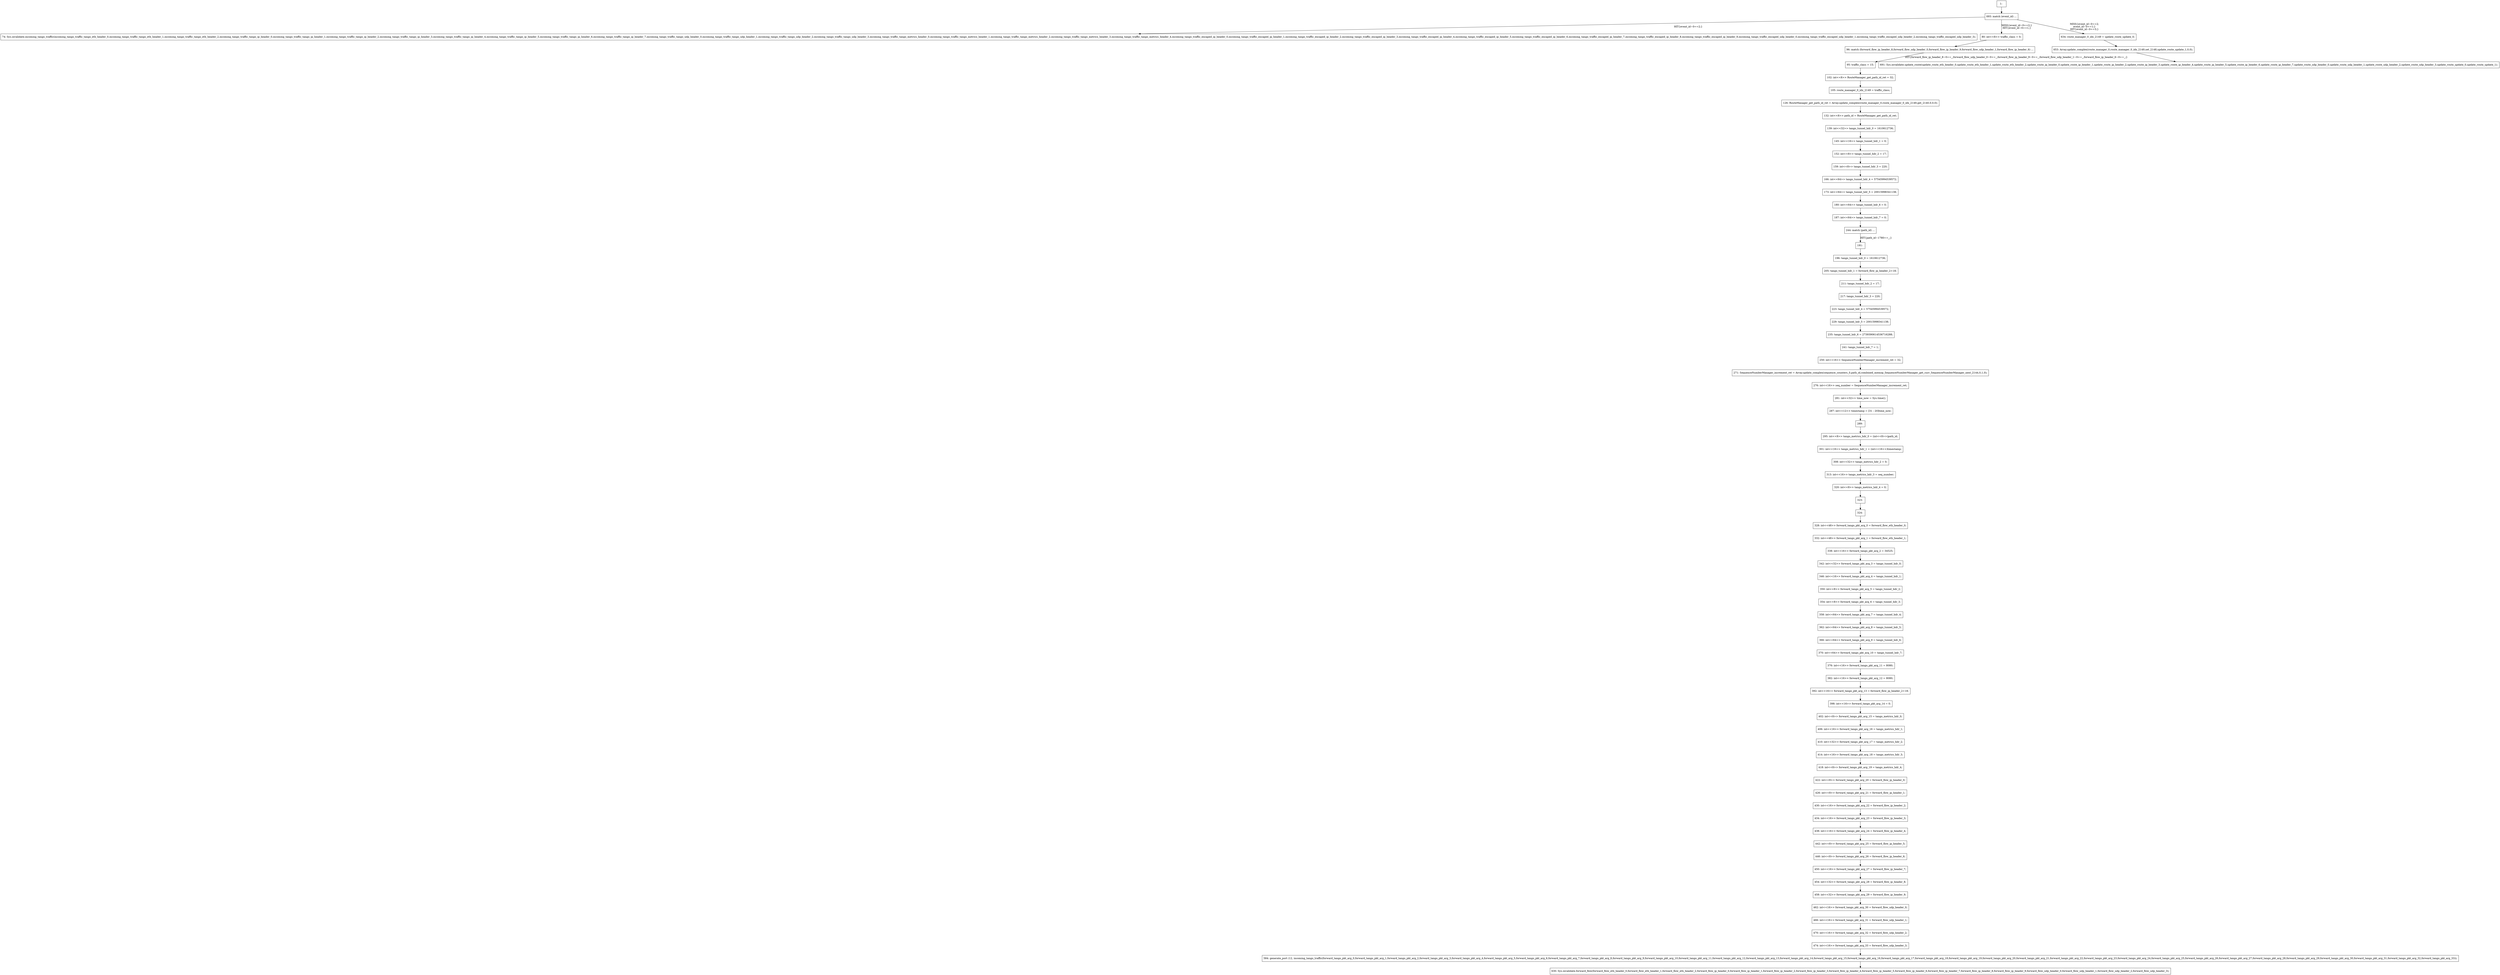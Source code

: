 digraph G {
  "1: " [shape=box, ];
  "74: Sys.invalidate.incoming_tango_traffic(incoming_tango_traffic_tango_eth_header_0,incoming_tango_traffic_tango_eth_header_1,incoming_tango_traffic_tango_eth_header_2,incoming_tango_traffic_tango_ip_header_0,incoming_tango_traffic_tango_ip_header_1,incoming_tango_traffic_tango_ip_header_2,incoming_tango_traffic_tango_ip_header_3,incoming_tango_traffic_tango_ip_header_4,incoming_tango_traffic_tango_ip_header_5,incoming_tango_traffic_tango_ip_header_6,incoming_tango_traffic_tango_ip_header_7,incoming_tango_traffic_tango_udp_header_0,incoming_tango_traffic_tango_udp_header_1,incoming_tango_traffic_tango_udp_header_2,incoming_tango_traffic_tango_udp_header_3,incoming_tango_traffic_tango_metrics_header_0,incoming_tango_traffic_tango_metrics_header_1,incoming_tango_traffic_tango_metrics_header_2,incoming_tango_traffic_tango_metrics_header_3,incoming_tango_traffic_tango_metrics_header_4,incoming_tango_traffic_encaped_ip_header_0,incoming_tango_traffic_encaped_ip_header_1,incoming_tango_traffic_encaped_ip_header_2,incoming_tango_traffic_encaped_ip_header_3,incoming_tango_traffic_encaped_ip_header_4,incoming_tango_traffic_encaped_ip_header_5,incoming_tango_traffic_encaped_ip_header_6,incoming_tango_traffic_encaped_ip_header_7,incoming_tango_traffic_encaped_ip_header_8,incoming_tango_traffic_encaped_ip_header_9,incoming_tango_traffic_encaped_udp_header_0,incoming_tango_traffic_encaped_udp_header_1,incoming_tango_traffic_encaped_udp_header_2,incoming_tango_traffic_encaped_udp_header_3);" [
  shape=box, ];
  "80: int<<8>> traffic_class = 0;" [shape=box, ];
  "95: traffic_class = 15;" [shape=box, ];
  "96: match (forward_flow_ip_header_8,forward_flow_udp_header_0,forward_flow_ip_header_9,forward_flow_udp_header_1,forward_flow_ip_header_6) ...
" [
  shape=box, ];
  "102: int<<8>> RouteManager_get_path_id_ret = 32;" [shape=box, ];
  "105: route_manager_0_idx_2149 = traffic_class;" [shape=box, ];
  "126: RouteManager_get_path_id_ret = Array.update_complex(route_manager_0,route_manager_0_idx_2149,get_2140,0,0,0);" [
  shape=box, ];
  "132: int<<8>> path_id = RouteManager_get_path_id_ret;" [shape=box, ];
  "139: int<<32>> tango_tunnel_hdr_0 = 1610612736;" [shape=box, ];
  "145: int<<16>> tango_tunnel_hdr_1 = 0;" [shape=box, ];
  "152: int<<8>> tango_tunnel_hdr_2 = 17;" [shape=box, ];
  "159: int<<8>> tango_tunnel_hdr_3 = 220;" [shape=box, ];
  "166: int<<64>> tango_tunnel_hdr_4 = 57545994539572;" [shape=box, ];
  "173: int<<64>> tango_tunnel_hdr_5 = 20015998341138;" [shape=box, ];
  "180: int<<64>> tango_tunnel_hdr_6 = 0;" [shape=box, ];
  "187: int<<64>> tango_tunnel_hdr_7 = 0;" [shape=box, ];
  "191: " [shape=box, ];
  "196: tango_tunnel_hdr_0 = 1610612736;" [shape=box, ];
  "205: tango_tunnel_hdr_1 = forward_flow_ip_header_2+18;" [shape=box, ];
  "211: tango_tunnel_hdr_2 = 17;" [shape=box, ];
  "217: tango_tunnel_hdr_3 = 220;" [shape=box, ];
  "223: tango_tunnel_hdr_4 = 57545994539572;" [shape=box, ];
  "229: tango_tunnel_hdr_5 = 20015998341138;" [shape=box, ];
  "235: tango_tunnel_hdr_6 = 2739390614536716288;" [shape=box, ];
  "241: tango_tunnel_hdr_7 = 1;" [shape=box, ];
  "244: match (path_id) ...
" [shape=box, ];
  "250: int<<16>> SequenceNumberManager_increment_ret = 32;" [shape=box, ];
  "271: SequenceNumberManager_increment_ret = Array.update_complex(sequence_counters_0,path_id,combined_memop_SequenceNumberManager_get_curr_SequenceNumberManager_next_2144,0,1,0);" [
  shape=box, ];
  "276: int<<16>> seq_number = SequenceNumberManager_increment_ret;" [
  shape=box, ];
  "281: int<<32>> time_now = Sys.time();" [shape=box, ];
  "287: int<<12>> timestamp = [31 : 20]time_now;" [shape=box, ];
  "289: " [shape=box, ];
  "295: int<<8>> tango_metrics_hdr_0 = (int<<8>>)path_id;" [shape=box, ];
  "301: int<<16>> tango_metrics_hdr_1 = (int<<16>>)timestamp;" [shape=box, ];
  "308: int<<32>> tango_metrics_hdr_2 = 0;" [shape=box, ];
  "313: int<<16>> tango_metrics_hdr_3 = seq_number;" [shape=box, ];
  "320: int<<8>> tango_metrics_hdr_4 = 0;" [shape=box, ];
  "323: " [shape=box, ];
  "324: " [shape=box, ];
  "328: int<<48>> forward_tango_pkt_arg_0 = forward_flow_eth_header_0;" [
  shape=box, ];
  "332: int<<48>> forward_tango_pkt_arg_1 = forward_flow_eth_header_1;" [
  shape=box, ];
  "338: int<<16>> forward_tango_pkt_arg_2 = 34525;" [shape=box, ];
  "342: int<<32>> forward_tango_pkt_arg_3 = tango_tunnel_hdr_0;" [shape=box, ];
  "346: int<<16>> forward_tango_pkt_arg_4 = tango_tunnel_hdr_1;" [shape=box, ];
  "350: int<<8>> forward_tango_pkt_arg_5 = tango_tunnel_hdr_2;" [shape=box, ];
  "354: int<<8>> forward_tango_pkt_arg_6 = tango_tunnel_hdr_3;" [shape=box, ];
  "358: int<<64>> forward_tango_pkt_arg_7 = tango_tunnel_hdr_4;" [shape=box, ];
  "362: int<<64>> forward_tango_pkt_arg_8 = tango_tunnel_hdr_5;" [shape=box, ];
  "366: int<<64>> forward_tango_pkt_arg_9 = tango_tunnel_hdr_6;" [shape=box, ];
  "370: int<<64>> forward_tango_pkt_arg_10 = tango_tunnel_hdr_7;" [shape=box, ];
  "376: int<<16>> forward_tango_pkt_arg_11 = 8080;" [shape=box, ];
  "382: int<<16>> forward_tango_pkt_arg_12 = 8080;" [shape=box, ];
  "392: int<<16>> forward_tango_pkt_arg_13 = forward_flow_ip_header_2+18;" [
  shape=box, ];
  "398: int<<16>> forward_tango_pkt_arg_14 = 0;" [shape=box, ];
  "402: int<<8>> forward_tango_pkt_arg_15 = tango_metrics_hdr_0;" [shape=box, ];
  "406: int<<16>> forward_tango_pkt_arg_16 = tango_metrics_hdr_1;" [shape=box,
                                                                    ];
  "410: int<<32>> forward_tango_pkt_arg_17 = tango_metrics_hdr_2;" [shape=box,
                                                                    ];
  "414: int<<16>> forward_tango_pkt_arg_18 = tango_metrics_hdr_3;" [shape=box,
                                                                    ];
  "418: int<<8>> forward_tango_pkt_arg_19 = tango_metrics_hdr_4;" [shape=box, ];
  "422: int<<8>> forward_tango_pkt_arg_20 = forward_flow_ip_header_0;" [
  shape=box, ];
  "426: int<<8>> forward_tango_pkt_arg_21 = forward_flow_ip_header_1;" [
  shape=box, ];
  "430: int<<16>> forward_tango_pkt_arg_22 = forward_flow_ip_header_2;" [
  shape=box, ];
  "434: int<<16>> forward_tango_pkt_arg_23 = forward_flow_ip_header_3;" [
  shape=box, ];
  "438: int<<16>> forward_tango_pkt_arg_24 = forward_flow_ip_header_4;" [
  shape=box, ];
  "442: int<<8>> forward_tango_pkt_arg_25 = forward_flow_ip_header_5;" [
  shape=box, ];
  "446: int<<8>> forward_tango_pkt_arg_26 = forward_flow_ip_header_6;" [
  shape=box, ];
  "450: int<<16>> forward_tango_pkt_arg_27 = forward_flow_ip_header_7;" [
  shape=box, ];
  "454: int<<32>> forward_tango_pkt_arg_28 = forward_flow_ip_header_8;" [
  shape=box, ];
  "458: int<<32>> forward_tango_pkt_arg_29 = forward_flow_ip_header_9;" [
  shape=box, ];
  "462: int<<16>> forward_tango_pkt_arg_30 = forward_flow_udp_header_0;" [
  shape=box, ];
  "466: int<<16>> forward_tango_pkt_arg_31 = forward_flow_udp_header_1;" [
  shape=box, ];
  "470: int<<16>> forward_tango_pkt_arg_32 = forward_flow_udp_header_2;" [
  shape=box, ];
  "474: int<<16>> forward_tango_pkt_arg_33 = forward_flow_udp_header_3;" [
  shape=box, ];
  "584: generate_port (12, incoming_tango_traffic(forward_tango_pkt_arg_0,forward_tango_pkt_arg_1,forward_tango_pkt_arg_2,forward_tango_pkt_arg_3,forward_tango_pkt_arg_4,forward_tango_pkt_arg_5,forward_tango_pkt_arg_6,forward_tango_pkt_arg_7,forward_tango_pkt_arg_8,forward_tango_pkt_arg_9,forward_tango_pkt_arg_10,forward_tango_pkt_arg_11,forward_tango_pkt_arg_12,forward_tango_pkt_arg_13,forward_tango_pkt_arg_14,forward_tango_pkt_arg_15,forward_tango_pkt_arg_16,forward_tango_pkt_arg_17,forward_tango_pkt_arg_18,forward_tango_pkt_arg_19,forward_tango_pkt_arg_20,forward_tango_pkt_arg_21,forward_tango_pkt_arg_22,forward_tango_pkt_arg_23,forward_tango_pkt_arg_24,forward_tango_pkt_arg_25,forward_tango_pkt_arg_26,forward_tango_pkt_arg_27,forward_tango_pkt_arg_28,forward_tango_pkt_arg_29,forward_tango_pkt_arg_30,forward_tango_pkt_arg_31,forward_tango_pkt_arg_32,forward_tango_pkt_arg_33));" [
  shape=box, ];
  "630: Sys.invalidate.forward_flow(forward_flow_eth_header_0,forward_flow_eth_header_1,forward_flow_eth_header_2,forward_flow_ip_header_0,forward_flow_ip_header_1,forward_flow_ip_header_2,forward_flow_ip_header_3,forward_flow_ip_header_4,forward_flow_ip_header_5,forward_flow_ip_header_6,forward_flow_ip_header_7,forward_flow_ip_header_8,forward_flow_ip_header_9,forward_flow_udp_header_0,forward_flow_udp_header_1,forward_flow_udp_header_2,forward_flow_udp_header_3);" [
  shape=box, ];
  "634: route_manager_0_idx_2149 = update_route_update_0;" [shape=box, ];
  "653: Array.update_complex(route_manager_0,route_manager_0_idx_2149,set_2148,update_route_update_1,0,0);" [
  shape=box, ];
  "691: Sys.invalidate.update_route(update_route_eth_header_0,update_route_eth_header_1,update_route_eth_header_2,update_route_ip_header_0,update_route_ip_header_1,update_route_ip_header_2,update_route_ip_header_3,update_route_ip_header_4,update_route_ip_header_5,update_route_ip_header_6,update_route_ip_header_7,update_route_udp_header_0,update_route_udp_header_1,update_route_udp_header_2,update_route_udp_header_3,update_route_update_0,update_route_update_1);" [
  shape=box, ];
  "693: match (event_id) ...
" [shape=box, ];
  
  
  "1: " -> "693: match (event_id) ...
" [label="", ];
  "80: int<<8>> traffic_class = 0;" -> "96: match (forward_flow_ip_header_8,forward_flow_udp_header_0,forward_flow_ip_header_9,forward_flow_udp_header_1,forward_flow_ip_header_6) ...
" [
  label="", ];
  "95: traffic_class = 15;" -> "102: int<<8>> RouteManager_get_path_id_ret = 32;" [
  label="", ];
  "96: match (forward_flow_ip_header_8,forward_flow_udp_header_0,forward_flow_ip_header_9,forward_flow_udp_header_1,forward_flow_ip_header_6) ...
" -> "95: traffic_class = 15;" [
  label="HIT{forward_flow_ip_header_8~0==_,forward_flow_udp_header_0~0==_,forward_flow_ip_header_9~0==_,forward_flow_udp_header_1~0==_,forward_flow_ip_header_6~0==_;}",
  ];
  "102: int<<8>> RouteManager_get_path_id_ret = 32;" -> "105: route_manager_0_idx_2149 = traffic_class;" [
  label="", ];
  "105: route_manager_0_idx_2149 = traffic_class;" -> "126: RouteManager_get_path_id_ret = Array.update_complex(route_manager_0,route_manager_0_idx_2149,get_2140,0,0,0);" [
  label="", ];
  "126: RouteManager_get_path_id_ret = Array.update_complex(route_manager_0,route_manager_0_idx_2149,get_2140,0,0,0);" -> "132: int<<8>> path_id = RouteManager_get_path_id_ret;" [
  label="", ];
  "132: int<<8>> path_id = RouteManager_get_path_id_ret;" -> "139: int<<32>> tango_tunnel_hdr_0 = 1610612736;" [
  label="", ];
  "139: int<<32>> tango_tunnel_hdr_0 = 1610612736;" -> "145: int<<16>> tango_tunnel_hdr_1 = 0;" [
  label="", ];
  "145: int<<16>> tango_tunnel_hdr_1 = 0;" -> "152: int<<8>> tango_tunnel_hdr_2 = 17;" [
  label="", ];
  "152: int<<8>> tango_tunnel_hdr_2 = 17;" -> "159: int<<8>> tango_tunnel_hdr_3 = 220;" [
  label="", ];
  "159: int<<8>> tango_tunnel_hdr_3 = 220;" -> "166: int<<64>> tango_tunnel_hdr_4 = 57545994539572;" [
  label="", ];
  "166: int<<64>> tango_tunnel_hdr_4 = 57545994539572;" -> "173: int<<64>> tango_tunnel_hdr_5 = 20015998341138;" [
  label="", ];
  "173: int<<64>> tango_tunnel_hdr_5 = 20015998341138;" -> "180: int<<64>> tango_tunnel_hdr_6 = 0;" [
  label="", ];
  "180: int<<64>> tango_tunnel_hdr_6 = 0;" -> "187: int<<64>> tango_tunnel_hdr_7 = 0;" [
  label="", ];
  "187: int<<64>> tango_tunnel_hdr_7 = 0;" -> "244: match (path_id) ...
" [
  label="", ];
  "191: " -> "196: tango_tunnel_hdr_0 = 1610612736;" [label="", ];
  "196: tango_tunnel_hdr_0 = 1610612736;" -> "205: tango_tunnel_hdr_1 = forward_flow_ip_header_2+18;" [
  label="", ];
  "205: tango_tunnel_hdr_1 = forward_flow_ip_header_2+18;" -> "211: tango_tunnel_hdr_2 = 17;" [
  label="", ];
  "211: tango_tunnel_hdr_2 = 17;" -> "217: tango_tunnel_hdr_3 = 220;" [
  label="", ];
  "217: tango_tunnel_hdr_3 = 220;" -> "223: tango_tunnel_hdr_4 = 57545994539572;" [
  label="", ];
  "223: tango_tunnel_hdr_4 = 57545994539572;" -> "229: tango_tunnel_hdr_5 = 20015998341138;" [
  label="", ];
  "229: tango_tunnel_hdr_5 = 20015998341138;" -> "235: tango_tunnel_hdr_6 = 2739390614536716288;" [
  label="", ];
  "235: tango_tunnel_hdr_6 = 2739390614536716288;" -> "241: tango_tunnel_hdr_7 = 1;" [
  label="", ];
  "241: tango_tunnel_hdr_7 = 1;" -> "250: int<<16>> SequenceNumberManager_increment_ret = 32;" [
  label="", ];
  "244: match (path_id) ...
" -> "191: " [label="HIT{path_id~1780==_;}", ];
  "250: int<<16>> SequenceNumberManager_increment_ret = 32;" -> "271: SequenceNumberManager_increment_ret = Array.update_complex(sequence_counters_0,path_id,combined_memop_SequenceNumberManager_get_curr_SequenceNumberManager_next_2144,0,1,0);" [
  label="", ];
  "271: SequenceNumberManager_increment_ret = Array.update_complex(sequence_counters_0,path_id,combined_memop_SequenceNumberManager_get_curr_SequenceNumberManager_next_2144,0,1,0);" -> "276: int<<16>> seq_number = SequenceNumberManager_increment_ret;" [
  label="", ];
  "276: int<<16>> seq_number = SequenceNumberManager_increment_ret;" -> "281: int<<32>> time_now = Sys.time();" [
  label="", ];
  "281: int<<32>> time_now = Sys.time();" -> "287: int<<12>> timestamp = [31 : 20]time_now;" [
  label="", ];
  "287: int<<12>> timestamp = [31 : 20]time_now;" -> "289: " [label="", ];
  "289: " -> "295: int<<8>> tango_metrics_hdr_0 = (int<<8>>)path_id;" [
  label="", ];
  "295: int<<8>> tango_metrics_hdr_0 = (int<<8>>)path_id;" -> "301: int<<16>> tango_metrics_hdr_1 = (int<<16>>)timestamp;" [
  label="", ];
  "301: int<<16>> tango_metrics_hdr_1 = (int<<16>>)timestamp;" -> "308: int<<32>> tango_metrics_hdr_2 = 0;" [
  label="", ];
  "308: int<<32>> tango_metrics_hdr_2 = 0;" -> "313: int<<16>> tango_metrics_hdr_3 = seq_number;" [
  label="", ];
  "313: int<<16>> tango_metrics_hdr_3 = seq_number;" -> "320: int<<8>> tango_metrics_hdr_4 = 0;" [
  label="", ];
  "320: int<<8>> tango_metrics_hdr_4 = 0;" -> "323: " [label="", ];
  "323: " -> "324: " [label="", ];
  "324: " -> "328: int<<48>> forward_tango_pkt_arg_0 = forward_flow_eth_header_0;" [
  label="", ];
  "328: int<<48>> forward_tango_pkt_arg_0 = forward_flow_eth_header_0;" -> "332: int<<48>> forward_tango_pkt_arg_1 = forward_flow_eth_header_1;" [
  label="", ];
  "332: int<<48>> forward_tango_pkt_arg_1 = forward_flow_eth_header_1;" -> "338: int<<16>> forward_tango_pkt_arg_2 = 34525;" [
  label="", ];
  "338: int<<16>> forward_tango_pkt_arg_2 = 34525;" -> "342: int<<32>> forward_tango_pkt_arg_3 = tango_tunnel_hdr_0;" [
  label="", ];
  "342: int<<32>> forward_tango_pkt_arg_3 = tango_tunnel_hdr_0;" -> "346: int<<16>> forward_tango_pkt_arg_4 = tango_tunnel_hdr_1;" [
  label="", ];
  "346: int<<16>> forward_tango_pkt_arg_4 = tango_tunnel_hdr_1;" -> "350: int<<8>> forward_tango_pkt_arg_5 = tango_tunnel_hdr_2;" [
  label="", ];
  "350: int<<8>> forward_tango_pkt_arg_5 = tango_tunnel_hdr_2;" -> "354: int<<8>> forward_tango_pkt_arg_6 = tango_tunnel_hdr_3;" [
  label="", ];
  "354: int<<8>> forward_tango_pkt_arg_6 = tango_tunnel_hdr_3;" -> "358: int<<64>> forward_tango_pkt_arg_7 = tango_tunnel_hdr_4;" [
  label="", ];
  "358: int<<64>> forward_tango_pkt_arg_7 = tango_tunnel_hdr_4;" -> "362: int<<64>> forward_tango_pkt_arg_8 = tango_tunnel_hdr_5;" [
  label="", ];
  "362: int<<64>> forward_tango_pkt_arg_8 = tango_tunnel_hdr_5;" -> "366: int<<64>> forward_tango_pkt_arg_9 = tango_tunnel_hdr_6;" [
  label="", ];
  "366: int<<64>> forward_tango_pkt_arg_9 = tango_tunnel_hdr_6;" -> "370: int<<64>> forward_tango_pkt_arg_10 = tango_tunnel_hdr_7;" [
  label="", ];
  "370: int<<64>> forward_tango_pkt_arg_10 = tango_tunnel_hdr_7;" -> "376: int<<16>> forward_tango_pkt_arg_11 = 8080;" [
  label="", ];
  "376: int<<16>> forward_tango_pkt_arg_11 = 8080;" -> "382: int<<16>> forward_tango_pkt_arg_12 = 8080;" [
  label="", ];
  "382: int<<16>> forward_tango_pkt_arg_12 = 8080;" -> "392: int<<16>> forward_tango_pkt_arg_13 = forward_flow_ip_header_2+18;" [
  label="", ];
  "392: int<<16>> forward_tango_pkt_arg_13 = forward_flow_ip_header_2+18;" -> "398: int<<16>> forward_tango_pkt_arg_14 = 0;" [
  label="", ];
  "398: int<<16>> forward_tango_pkt_arg_14 = 0;" -> "402: int<<8>> forward_tango_pkt_arg_15 = tango_metrics_hdr_0;" [
  label="", ];
  "402: int<<8>> forward_tango_pkt_arg_15 = tango_metrics_hdr_0;" -> "406: int<<16>> forward_tango_pkt_arg_16 = tango_metrics_hdr_1;" [
  label="", ];
  "406: int<<16>> forward_tango_pkt_arg_16 = tango_metrics_hdr_1;" -> "410: int<<32>> forward_tango_pkt_arg_17 = tango_metrics_hdr_2;" [
  label="", ];
  "410: int<<32>> forward_tango_pkt_arg_17 = tango_metrics_hdr_2;" -> "414: int<<16>> forward_tango_pkt_arg_18 = tango_metrics_hdr_3;" [
  label="", ];
  "414: int<<16>> forward_tango_pkt_arg_18 = tango_metrics_hdr_3;" -> "418: int<<8>> forward_tango_pkt_arg_19 = tango_metrics_hdr_4;" [
  label="", ];
  "418: int<<8>> forward_tango_pkt_arg_19 = tango_metrics_hdr_4;" -> "422: int<<8>> forward_tango_pkt_arg_20 = forward_flow_ip_header_0;" [
  label="", ];
  "422: int<<8>> forward_tango_pkt_arg_20 = forward_flow_ip_header_0;" -> "426: int<<8>> forward_tango_pkt_arg_21 = forward_flow_ip_header_1;" [
  label="", ];
  "426: int<<8>> forward_tango_pkt_arg_21 = forward_flow_ip_header_1;" -> "430: int<<16>> forward_tango_pkt_arg_22 = forward_flow_ip_header_2;" [
  label="", ];
  "430: int<<16>> forward_tango_pkt_arg_22 = forward_flow_ip_header_2;" -> "434: int<<16>> forward_tango_pkt_arg_23 = forward_flow_ip_header_3;" [
  label="", ];
  "434: int<<16>> forward_tango_pkt_arg_23 = forward_flow_ip_header_3;" -> "438: int<<16>> forward_tango_pkt_arg_24 = forward_flow_ip_header_4;" [
  label="", ];
  "438: int<<16>> forward_tango_pkt_arg_24 = forward_flow_ip_header_4;" -> "442: int<<8>> forward_tango_pkt_arg_25 = forward_flow_ip_header_5;" [
  label="", ];
  "442: int<<8>> forward_tango_pkt_arg_25 = forward_flow_ip_header_5;" -> "446: int<<8>> forward_tango_pkt_arg_26 = forward_flow_ip_header_6;" [
  label="", ];
  "446: int<<8>> forward_tango_pkt_arg_26 = forward_flow_ip_header_6;" -> "450: int<<16>> forward_tango_pkt_arg_27 = forward_flow_ip_header_7;" [
  label="", ];
  "450: int<<16>> forward_tango_pkt_arg_27 = forward_flow_ip_header_7;" -> "454: int<<32>> forward_tango_pkt_arg_28 = forward_flow_ip_header_8;" [
  label="", ];
  "454: int<<32>> forward_tango_pkt_arg_28 = forward_flow_ip_header_8;" -> "458: int<<32>> forward_tango_pkt_arg_29 = forward_flow_ip_header_9;" [
  label="", ];
  "458: int<<32>> forward_tango_pkt_arg_29 = forward_flow_ip_header_9;" -> "462: int<<16>> forward_tango_pkt_arg_30 = forward_flow_udp_header_0;" [
  label="", ];
  "462: int<<16>> forward_tango_pkt_arg_30 = forward_flow_udp_header_0;" -> "466: int<<16>> forward_tango_pkt_arg_31 = forward_flow_udp_header_1;" [
  label="", ];
  "466: int<<16>> forward_tango_pkt_arg_31 = forward_flow_udp_header_1;" -> "470: int<<16>> forward_tango_pkt_arg_32 = forward_flow_udp_header_2;" [
  label="", ];
  "470: int<<16>> forward_tango_pkt_arg_32 = forward_flow_udp_header_2;" -> "474: int<<16>> forward_tango_pkt_arg_33 = forward_flow_udp_header_3;" [
  label="", ];
  "474: int<<16>> forward_tango_pkt_arg_33 = forward_flow_udp_header_3;" -> "584: generate_port (12, incoming_tango_traffic(forward_tango_pkt_arg_0,forward_tango_pkt_arg_1,forward_tango_pkt_arg_2,forward_tango_pkt_arg_3,forward_tango_pkt_arg_4,forward_tango_pkt_arg_5,forward_tango_pkt_arg_6,forward_tango_pkt_arg_7,forward_tango_pkt_arg_8,forward_tango_pkt_arg_9,forward_tango_pkt_arg_10,forward_tango_pkt_arg_11,forward_tango_pkt_arg_12,forward_tango_pkt_arg_13,forward_tango_pkt_arg_14,forward_tango_pkt_arg_15,forward_tango_pkt_arg_16,forward_tango_pkt_arg_17,forward_tango_pkt_arg_18,forward_tango_pkt_arg_19,forward_tango_pkt_arg_20,forward_tango_pkt_arg_21,forward_tango_pkt_arg_22,forward_tango_pkt_arg_23,forward_tango_pkt_arg_24,forward_tango_pkt_arg_25,forward_tango_pkt_arg_26,forward_tango_pkt_arg_27,forward_tango_pkt_arg_28,forward_tango_pkt_arg_29,forward_tango_pkt_arg_30,forward_tango_pkt_arg_31,forward_tango_pkt_arg_32,forward_tango_pkt_arg_33));" [
  label="", ];
  "584: generate_port (12, incoming_tango_traffic(forward_tango_pkt_arg_0,forward_tango_pkt_arg_1,forward_tango_pkt_arg_2,forward_tango_pkt_arg_3,forward_tango_pkt_arg_4,forward_tango_pkt_arg_5,forward_tango_pkt_arg_6,forward_tango_pkt_arg_7,forward_tango_pkt_arg_8,forward_tango_pkt_arg_9,forward_tango_pkt_arg_10,forward_tango_pkt_arg_11,forward_tango_pkt_arg_12,forward_tango_pkt_arg_13,forward_tango_pkt_arg_14,forward_tango_pkt_arg_15,forward_tango_pkt_arg_16,forward_tango_pkt_arg_17,forward_tango_pkt_arg_18,forward_tango_pkt_arg_19,forward_tango_pkt_arg_20,forward_tango_pkt_arg_21,forward_tango_pkt_arg_22,forward_tango_pkt_arg_23,forward_tango_pkt_arg_24,forward_tango_pkt_arg_25,forward_tango_pkt_arg_26,forward_tango_pkt_arg_27,forward_tango_pkt_arg_28,forward_tango_pkt_arg_29,forward_tango_pkt_arg_30,forward_tango_pkt_arg_31,forward_tango_pkt_arg_32,forward_tango_pkt_arg_33));" -> "630: Sys.invalidate.forward_flow(forward_flow_eth_header_0,forward_flow_eth_header_1,forward_flow_eth_header_2,forward_flow_ip_header_0,forward_flow_ip_header_1,forward_flow_ip_header_2,forward_flow_ip_header_3,forward_flow_ip_header_4,forward_flow_ip_header_5,forward_flow_ip_header_6,forward_flow_ip_header_7,forward_flow_ip_header_8,forward_flow_ip_header_9,forward_flow_udp_header_0,forward_flow_udp_header_1,forward_flow_udp_header_2,forward_flow_udp_header_3);" [
  label="", ];
  "634: route_manager_0_idx_2149 = update_route_update_0;" -> "653: Array.update_complex(route_manager_0,route_manager_0_idx_2149,set_2148,update_route_update_1,0,0);" [
  label="", ];
  "653: Array.update_complex(route_manager_0,route_manager_0_idx_2149,set_2148,update_route_update_1,0,0);" -> "691: Sys.invalidate.update_route(update_route_eth_header_0,update_route_eth_header_1,update_route_eth_header_2,update_route_ip_header_0,update_route_ip_header_1,update_route_ip_header_2,update_route_ip_header_3,update_route_ip_header_4,update_route_ip_header_5,update_route_ip_header_6,update_route_ip_header_7,update_route_udp_header_0,update_route_udp_header_1,update_route_udp_header_2,update_route_udp_header_3,update_route_update_0,update_route_update_1);" [
  label="", ];
  "693: match (event_id) ...
" -> "74: Sys.invalidate.incoming_tango_traffic(incoming_tango_traffic_tango_eth_header_0,incoming_tango_traffic_tango_eth_header_1,incoming_tango_traffic_tango_eth_header_2,incoming_tango_traffic_tango_ip_header_0,incoming_tango_traffic_tango_ip_header_1,incoming_tango_traffic_tango_ip_header_2,incoming_tango_traffic_tango_ip_header_3,incoming_tango_traffic_tango_ip_header_4,incoming_tango_traffic_tango_ip_header_5,incoming_tango_traffic_tango_ip_header_6,incoming_tango_traffic_tango_ip_header_7,incoming_tango_traffic_tango_udp_header_0,incoming_tango_traffic_tango_udp_header_1,incoming_tango_traffic_tango_udp_header_2,incoming_tango_traffic_tango_udp_header_3,incoming_tango_traffic_tango_metrics_header_0,incoming_tango_traffic_tango_metrics_header_1,incoming_tango_traffic_tango_metrics_header_2,incoming_tango_traffic_tango_metrics_header_3,incoming_tango_traffic_tango_metrics_header_4,incoming_tango_traffic_encaped_ip_header_0,incoming_tango_traffic_encaped_ip_header_1,incoming_tango_traffic_encaped_ip_header_2,incoming_tango_traffic_encaped_ip_header_3,incoming_tango_traffic_encaped_ip_header_4,incoming_tango_traffic_encaped_ip_header_5,incoming_tango_traffic_encaped_ip_header_6,incoming_tango_traffic_encaped_ip_header_7,incoming_tango_traffic_encaped_ip_header_8,incoming_tango_traffic_encaped_ip_header_9,incoming_tango_traffic_encaped_udp_header_0,incoming_tango_traffic_encaped_udp_header_1,incoming_tango_traffic_encaped_udp_header_2,incoming_tango_traffic_encaped_udp_header_3);" [
  label="HIT{event_id~0==2;}", ];
  "693: match (event_id) ...
" -> "80: int<<8>> traffic_class = 0;" [
  label="MISS{event_id~0==2;}
HIT{event_id~0==1;}", ];
  "693: match (event_id) ...
" -> "634: route_manager_0_idx_2149 = update_route_update_0;" [
  label="MISS{event_id~0==2;
event_id~0==1;}
HIT{event_id~0==3;}", ];
  
  }